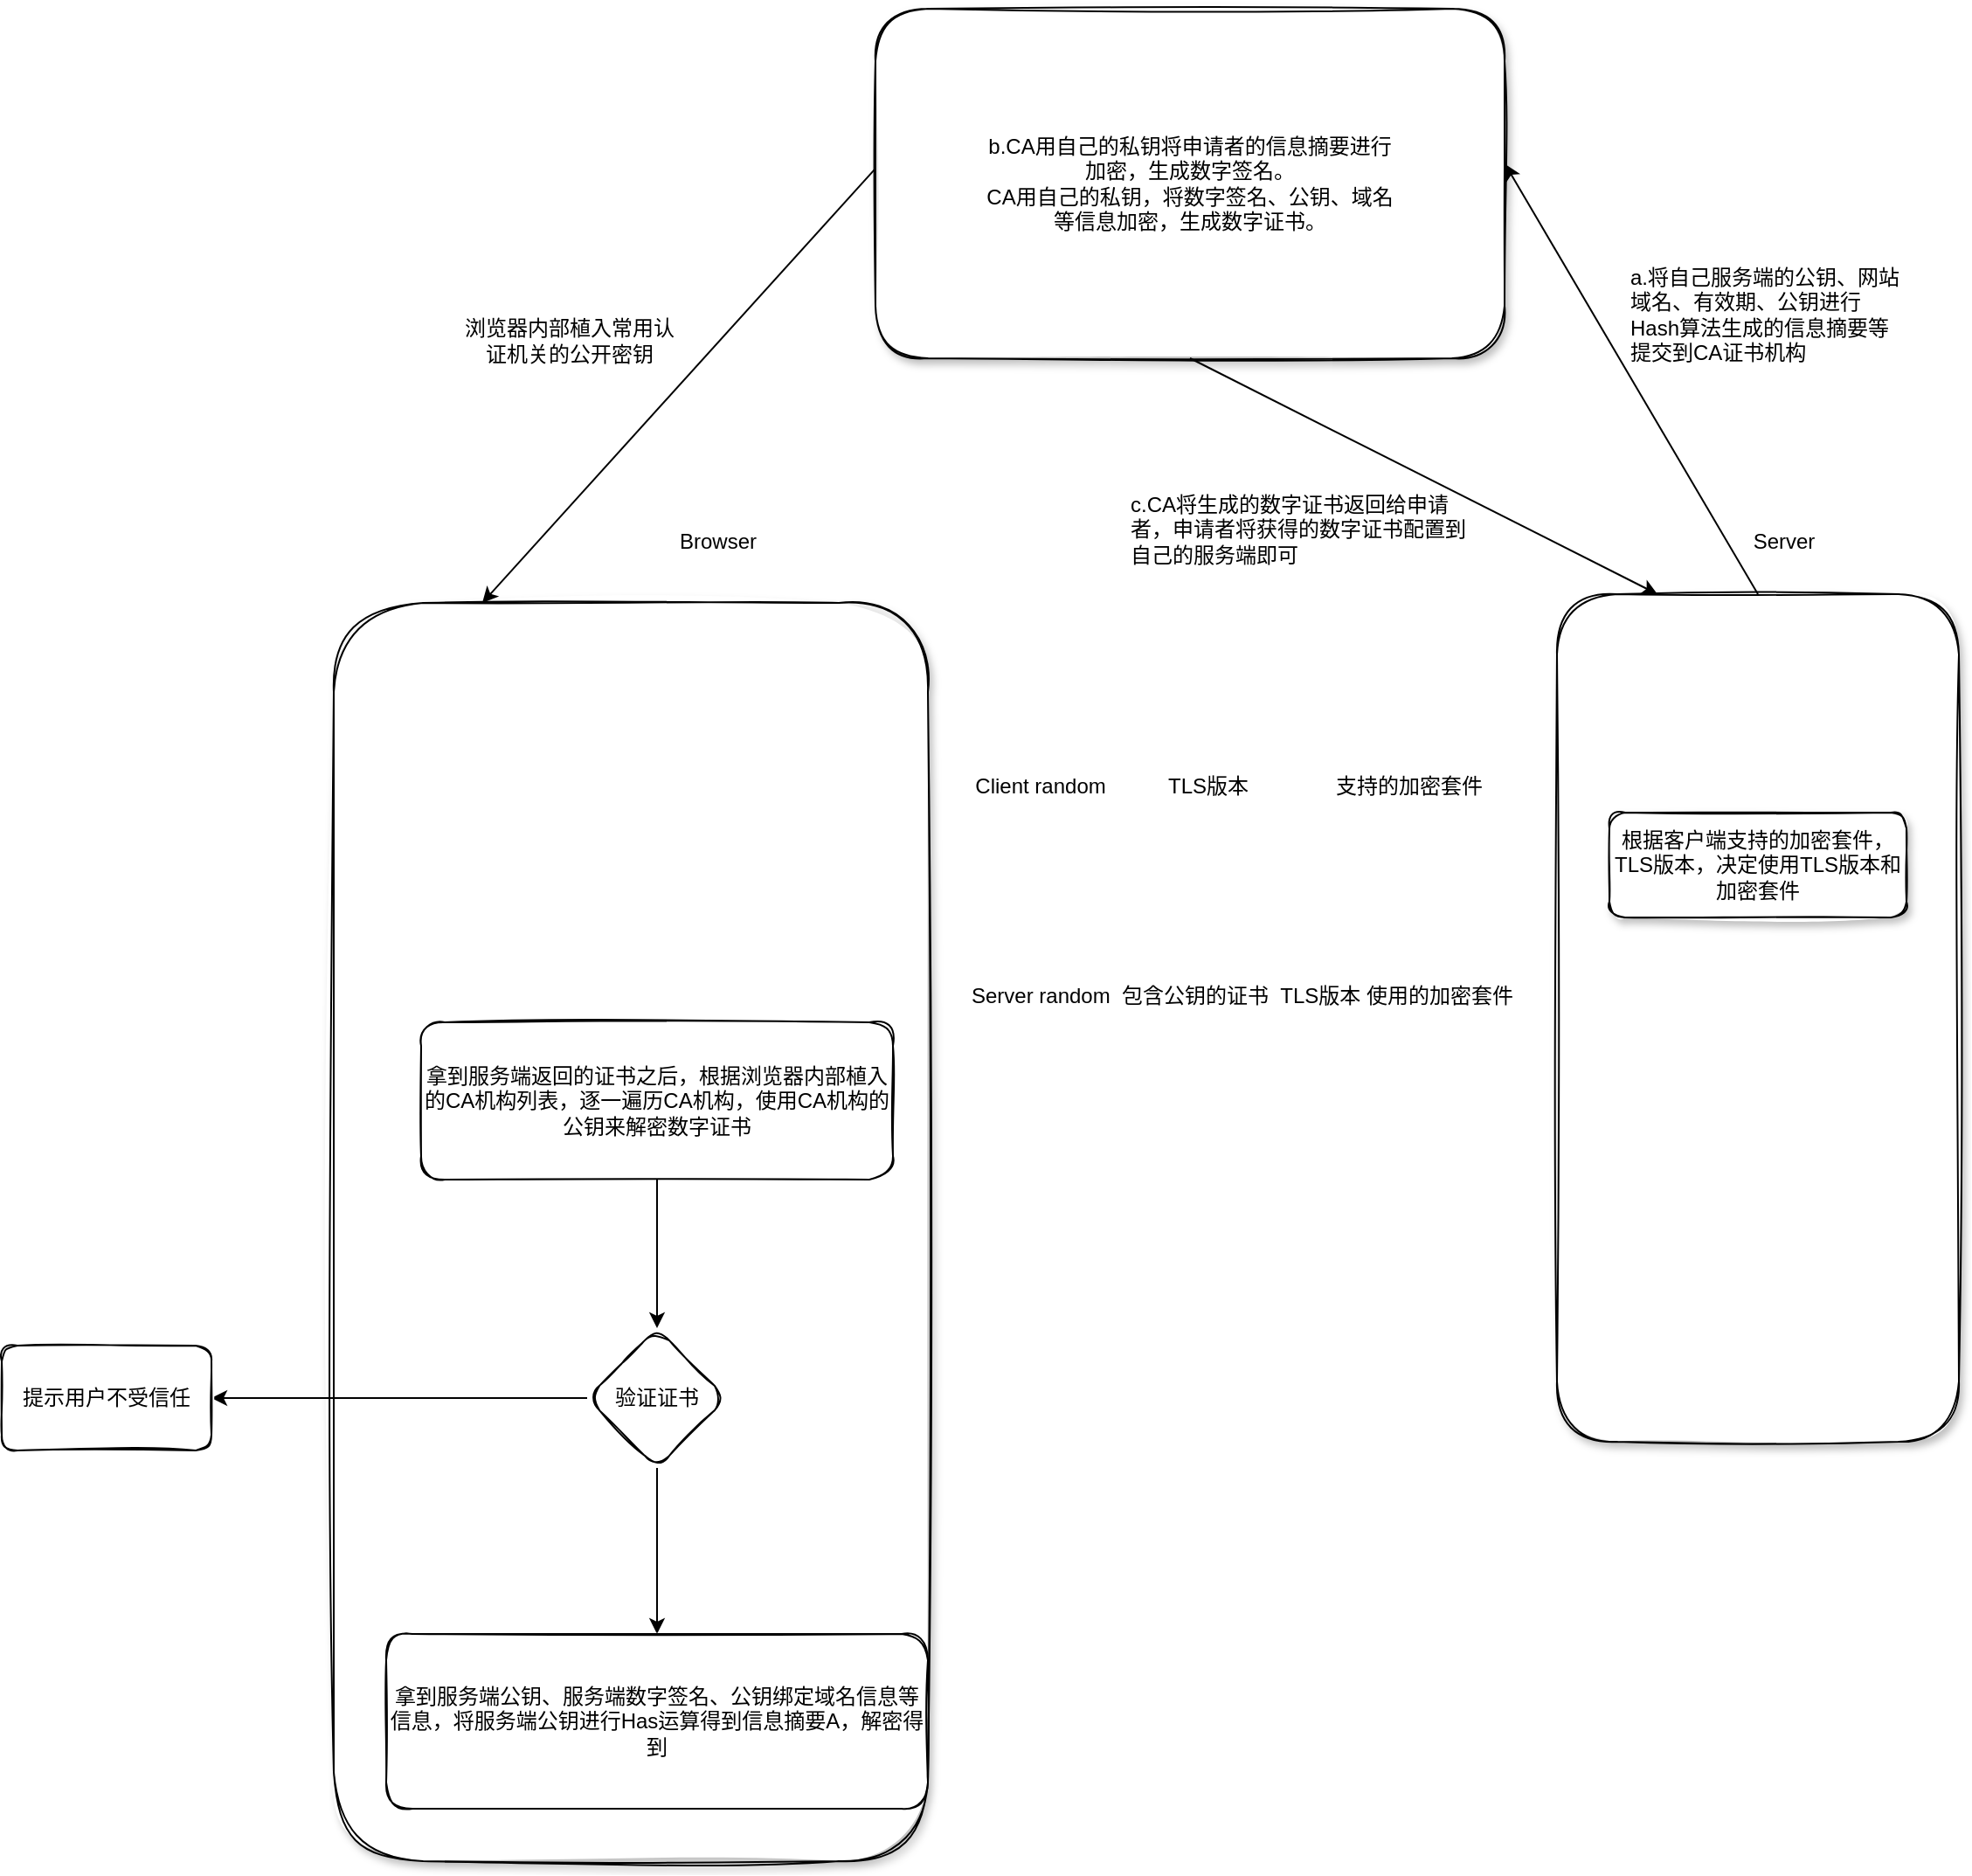 <mxfile version="20.2.2" type="github">
  <diagram name="第 1 页" id="ejHZZwVxkcxiUhgQxFvp">
    <mxGraphModel dx="1771" dy="579" grid="1" gridSize="10" guides="1" tooltips="1" connect="1" arrows="1" fold="1" page="1" pageScale="1" pageWidth="827" pageHeight="1169" math="0" shadow="0">
      <root>
        <mxCell id="0" />
        <mxCell id="1" parent="0" />
        <mxCell id="8DuH4D30n_TOJNGaP2V3-1" value="" style="rounded=1;whiteSpace=wrap;html=1;sketch=1;curveFitting=1;jiggle=2;shadow=1;glass=0;" parent="1" vertex="1">
          <mxGeometry x="10" y="340" width="340" height="720" as="geometry" />
        </mxCell>
        <mxCell id="8DuH4D30n_TOJNGaP2V3-2" value="" style="rounded=1;whiteSpace=wrap;html=1;shadow=1;glass=0;sketch=1;" parent="1" vertex="1">
          <mxGeometry x="710" y="335" width="230" height="485" as="geometry" />
        </mxCell>
        <mxCell id="8DuH4D30n_TOJNGaP2V3-3" value="Browser" style="text;html=1;strokeColor=none;fillColor=none;align=center;verticalAlign=middle;whiteSpace=wrap;rounded=0;" parent="1" vertex="1">
          <mxGeometry x="200" y="290" width="60" height="30" as="geometry" />
        </mxCell>
        <mxCell id="8DuH4D30n_TOJNGaP2V3-4" value="Server" style="text;html=1;strokeColor=none;fillColor=none;align=center;verticalAlign=middle;whiteSpace=wrap;rounded=0;" parent="1" vertex="1">
          <mxGeometry x="810" y="290" width="60" height="30" as="geometry" />
        </mxCell>
        <mxCell id="8DuH4D30n_TOJNGaP2V3-5" value="&lt;div style=&quot;&quot;&gt;&lt;br&gt;&lt;/div&gt;" style="rounded=1;whiteSpace=wrap;html=1;shadow=1;glass=0;sketch=1;align=center;" parent="1" vertex="1">
          <mxGeometry x="320" width="360" height="200" as="geometry" />
        </mxCell>
        <mxCell id="8DuH4D30n_TOJNGaP2V3-7" value="Client random" style="text;html=1;align=center;verticalAlign=middle;resizable=0;points=[];autosize=1;strokeColor=none;fillColor=none;" parent="1" vertex="1">
          <mxGeometry x="364" y="430" width="100" height="30" as="geometry" />
        </mxCell>
        <mxCell id="8DuH4D30n_TOJNGaP2V3-8" value="TLS版本" style="text;html=1;align=center;verticalAlign=middle;resizable=0;points=[];autosize=1;strokeColor=none;fillColor=none;rotation=0;" parent="1" vertex="1">
          <mxGeometry x="475" y="430" width="70" height="30" as="geometry" />
        </mxCell>
        <mxCell id="8DuH4D30n_TOJNGaP2V3-9" value="支持的加密套件" style="text;html=1;align=center;verticalAlign=middle;resizable=0;points=[];autosize=1;strokeColor=none;fillColor=none;" parent="1" vertex="1">
          <mxGeometry x="570" y="430" width="110" height="30" as="geometry" />
        </mxCell>
        <mxCell id="8DuH4D30n_TOJNGaP2V3-10" value="根据客户端支持的加密套件，TLS版本，决定使用TLS版本和加密套件" style="rounded=1;whiteSpace=wrap;html=1;shadow=1;glass=0;sketch=1;" parent="1" vertex="1">
          <mxGeometry x="740" y="460" width="170" height="60" as="geometry" />
        </mxCell>
        <mxCell id="YwsV2tQjAxOrFVRIQESy-3" value="Server random&amp;nbsp; 包含公钥的证书&amp;nbsp; TLS版本 使用的加密套件" style="text;html=1;strokeColor=none;fillColor=none;align=center;verticalAlign=middle;whiteSpace=wrap;rounded=0;shadow=0;sketch=0;" vertex="1" parent="1">
          <mxGeometry x="330" y="550" width="400" height="30" as="geometry" />
        </mxCell>
        <mxCell id="YwsV2tQjAxOrFVRIQESy-7" value="" style="edgeStyle=none;rounded=0;orthogonalLoop=1;jettySize=auto;html=1;" edge="1" parent="1" source="YwsV2tQjAxOrFVRIQESy-5" target="YwsV2tQjAxOrFVRIQESy-6">
          <mxGeometry relative="1" as="geometry" />
        </mxCell>
        <mxCell id="YwsV2tQjAxOrFVRIQESy-5" value="拿到服务端返回的证书之后，根据浏览器内部植入的CA机构列表，逐一遍历CA机构，使用CA机构的公钥来解密数字证书" style="rounded=1;whiteSpace=wrap;html=1;shadow=0;sketch=1;" vertex="1" parent="1">
          <mxGeometry x="60" y="580" width="270" height="90" as="geometry" />
        </mxCell>
        <mxCell id="YwsV2tQjAxOrFVRIQESy-9" value="" style="edgeStyle=none;rounded=0;orthogonalLoop=1;jettySize=auto;html=1;" edge="1" parent="1" source="YwsV2tQjAxOrFVRIQESy-6" target="YwsV2tQjAxOrFVRIQESy-8">
          <mxGeometry relative="1" as="geometry" />
        </mxCell>
        <mxCell id="YwsV2tQjAxOrFVRIQESy-11" value="" style="edgeStyle=none;rounded=0;orthogonalLoop=1;jettySize=auto;html=1;" edge="1" parent="1" source="YwsV2tQjAxOrFVRIQESy-6" target="YwsV2tQjAxOrFVRIQESy-10">
          <mxGeometry relative="1" as="geometry" />
        </mxCell>
        <mxCell id="YwsV2tQjAxOrFVRIQESy-6" value="验证证书" style="rhombus;whiteSpace=wrap;html=1;rounded=1;shadow=0;sketch=1;" vertex="1" parent="1">
          <mxGeometry x="155" y="755" width="80" height="80" as="geometry" />
        </mxCell>
        <mxCell id="YwsV2tQjAxOrFVRIQESy-8" value="提示用户不受信任" style="whiteSpace=wrap;html=1;rounded=1;shadow=0;sketch=1;" vertex="1" parent="1">
          <mxGeometry x="-180" y="765" width="120" height="60" as="geometry" />
        </mxCell>
        <mxCell id="YwsV2tQjAxOrFVRIQESy-10" value="拿到服务端公钥、服务端数字签名、公钥绑定域名信息等信息，将服务端公钥进行Has运算得到信息摘要A，解密得到" style="whiteSpace=wrap;html=1;rounded=1;shadow=0;sketch=1;" vertex="1" parent="1">
          <mxGeometry x="40" y="930" width="310" height="100" as="geometry" />
        </mxCell>
        <mxCell id="YwsV2tQjAxOrFVRIQESy-17" value="" style="endArrow=classic;html=1;rounded=0;entryX=1.001;entryY=0.445;entryDx=0;entryDy=0;entryPerimeter=0;exitX=0.5;exitY=0;exitDx=0;exitDy=0;" edge="1" parent="1" source="8DuH4D30n_TOJNGaP2V3-2" target="8DuH4D30n_TOJNGaP2V3-5">
          <mxGeometry width="50" height="50" relative="1" as="geometry">
            <mxPoint x="820" y="240" as="sourcePoint" />
            <mxPoint x="870" y="190" as="targetPoint" />
          </mxGeometry>
        </mxCell>
        <mxCell id="YwsV2tQjAxOrFVRIQESy-18" value="a.将自己服务端的公钥、网站域名、有效期、公钥进行Hash算法生成的信息摘要等提交到CA证书机构" style="text;whiteSpace=wrap;html=1;" vertex="1" parent="1">
          <mxGeometry x="750" y="140" width="160" height="170" as="geometry" />
        </mxCell>
        <mxCell id="YwsV2tQjAxOrFVRIQESy-19" value="b.CA用自己的私钥将申请者的信息摘要进行加密，生成数字签名。&lt;br&gt;CA用自己的私钥，将数字签名、公钥、域名等信息加密，生成数字证书。" style="text;html=1;strokeColor=none;fillColor=none;align=center;verticalAlign=middle;whiteSpace=wrap;rounded=0;shadow=0;sketch=1;" vertex="1" parent="1">
          <mxGeometry x="380" y="65" width="240" height="70" as="geometry" />
        </mxCell>
        <mxCell id="YwsV2tQjAxOrFVRIQESy-21" value="" style="endArrow=classic;html=1;rounded=0;exitX=0.5;exitY=1;exitDx=0;exitDy=0;entryX=0.25;entryY=0;entryDx=0;entryDy=0;" edge="1" parent="1" source="8DuH4D30n_TOJNGaP2V3-5" target="8DuH4D30n_TOJNGaP2V3-2">
          <mxGeometry width="50" height="50" relative="1" as="geometry">
            <mxPoint x="560" y="260" as="sourcePoint" />
            <mxPoint x="610" y="210" as="targetPoint" />
          </mxGeometry>
        </mxCell>
        <mxCell id="YwsV2tQjAxOrFVRIQESy-22" value="c.CA将生成的数字证书返回给申请者，申请者将获得的数字证书配置到自己的服务端即可" style="text;whiteSpace=wrap;html=1;" vertex="1" parent="1">
          <mxGeometry x="464" y="270" width="200" height="110" as="geometry" />
        </mxCell>
        <mxCell id="YwsV2tQjAxOrFVRIQESy-23" value="" style="endArrow=classic;html=1;rounded=0;exitX=-0.001;exitY=0.459;exitDx=0;exitDy=0;exitPerimeter=0;entryX=0.25;entryY=0;entryDx=0;entryDy=0;" edge="1" parent="1" source="8DuH4D30n_TOJNGaP2V3-5" target="8DuH4D30n_TOJNGaP2V3-1">
          <mxGeometry width="50" height="50" relative="1" as="geometry">
            <mxPoint x="150" y="150" as="sourcePoint" />
            <mxPoint x="200" y="100" as="targetPoint" />
          </mxGeometry>
        </mxCell>
        <mxCell id="YwsV2tQjAxOrFVRIQESy-24" value="浏览器内部植入常用认证机关的公开密钥" style="text;html=1;strokeColor=none;fillColor=none;align=center;verticalAlign=middle;whiteSpace=wrap;rounded=0;shadow=0;sketch=1;" vertex="1" parent="1">
          <mxGeometry x="80" y="140" width="130" height="100" as="geometry" />
        </mxCell>
      </root>
    </mxGraphModel>
  </diagram>
</mxfile>
